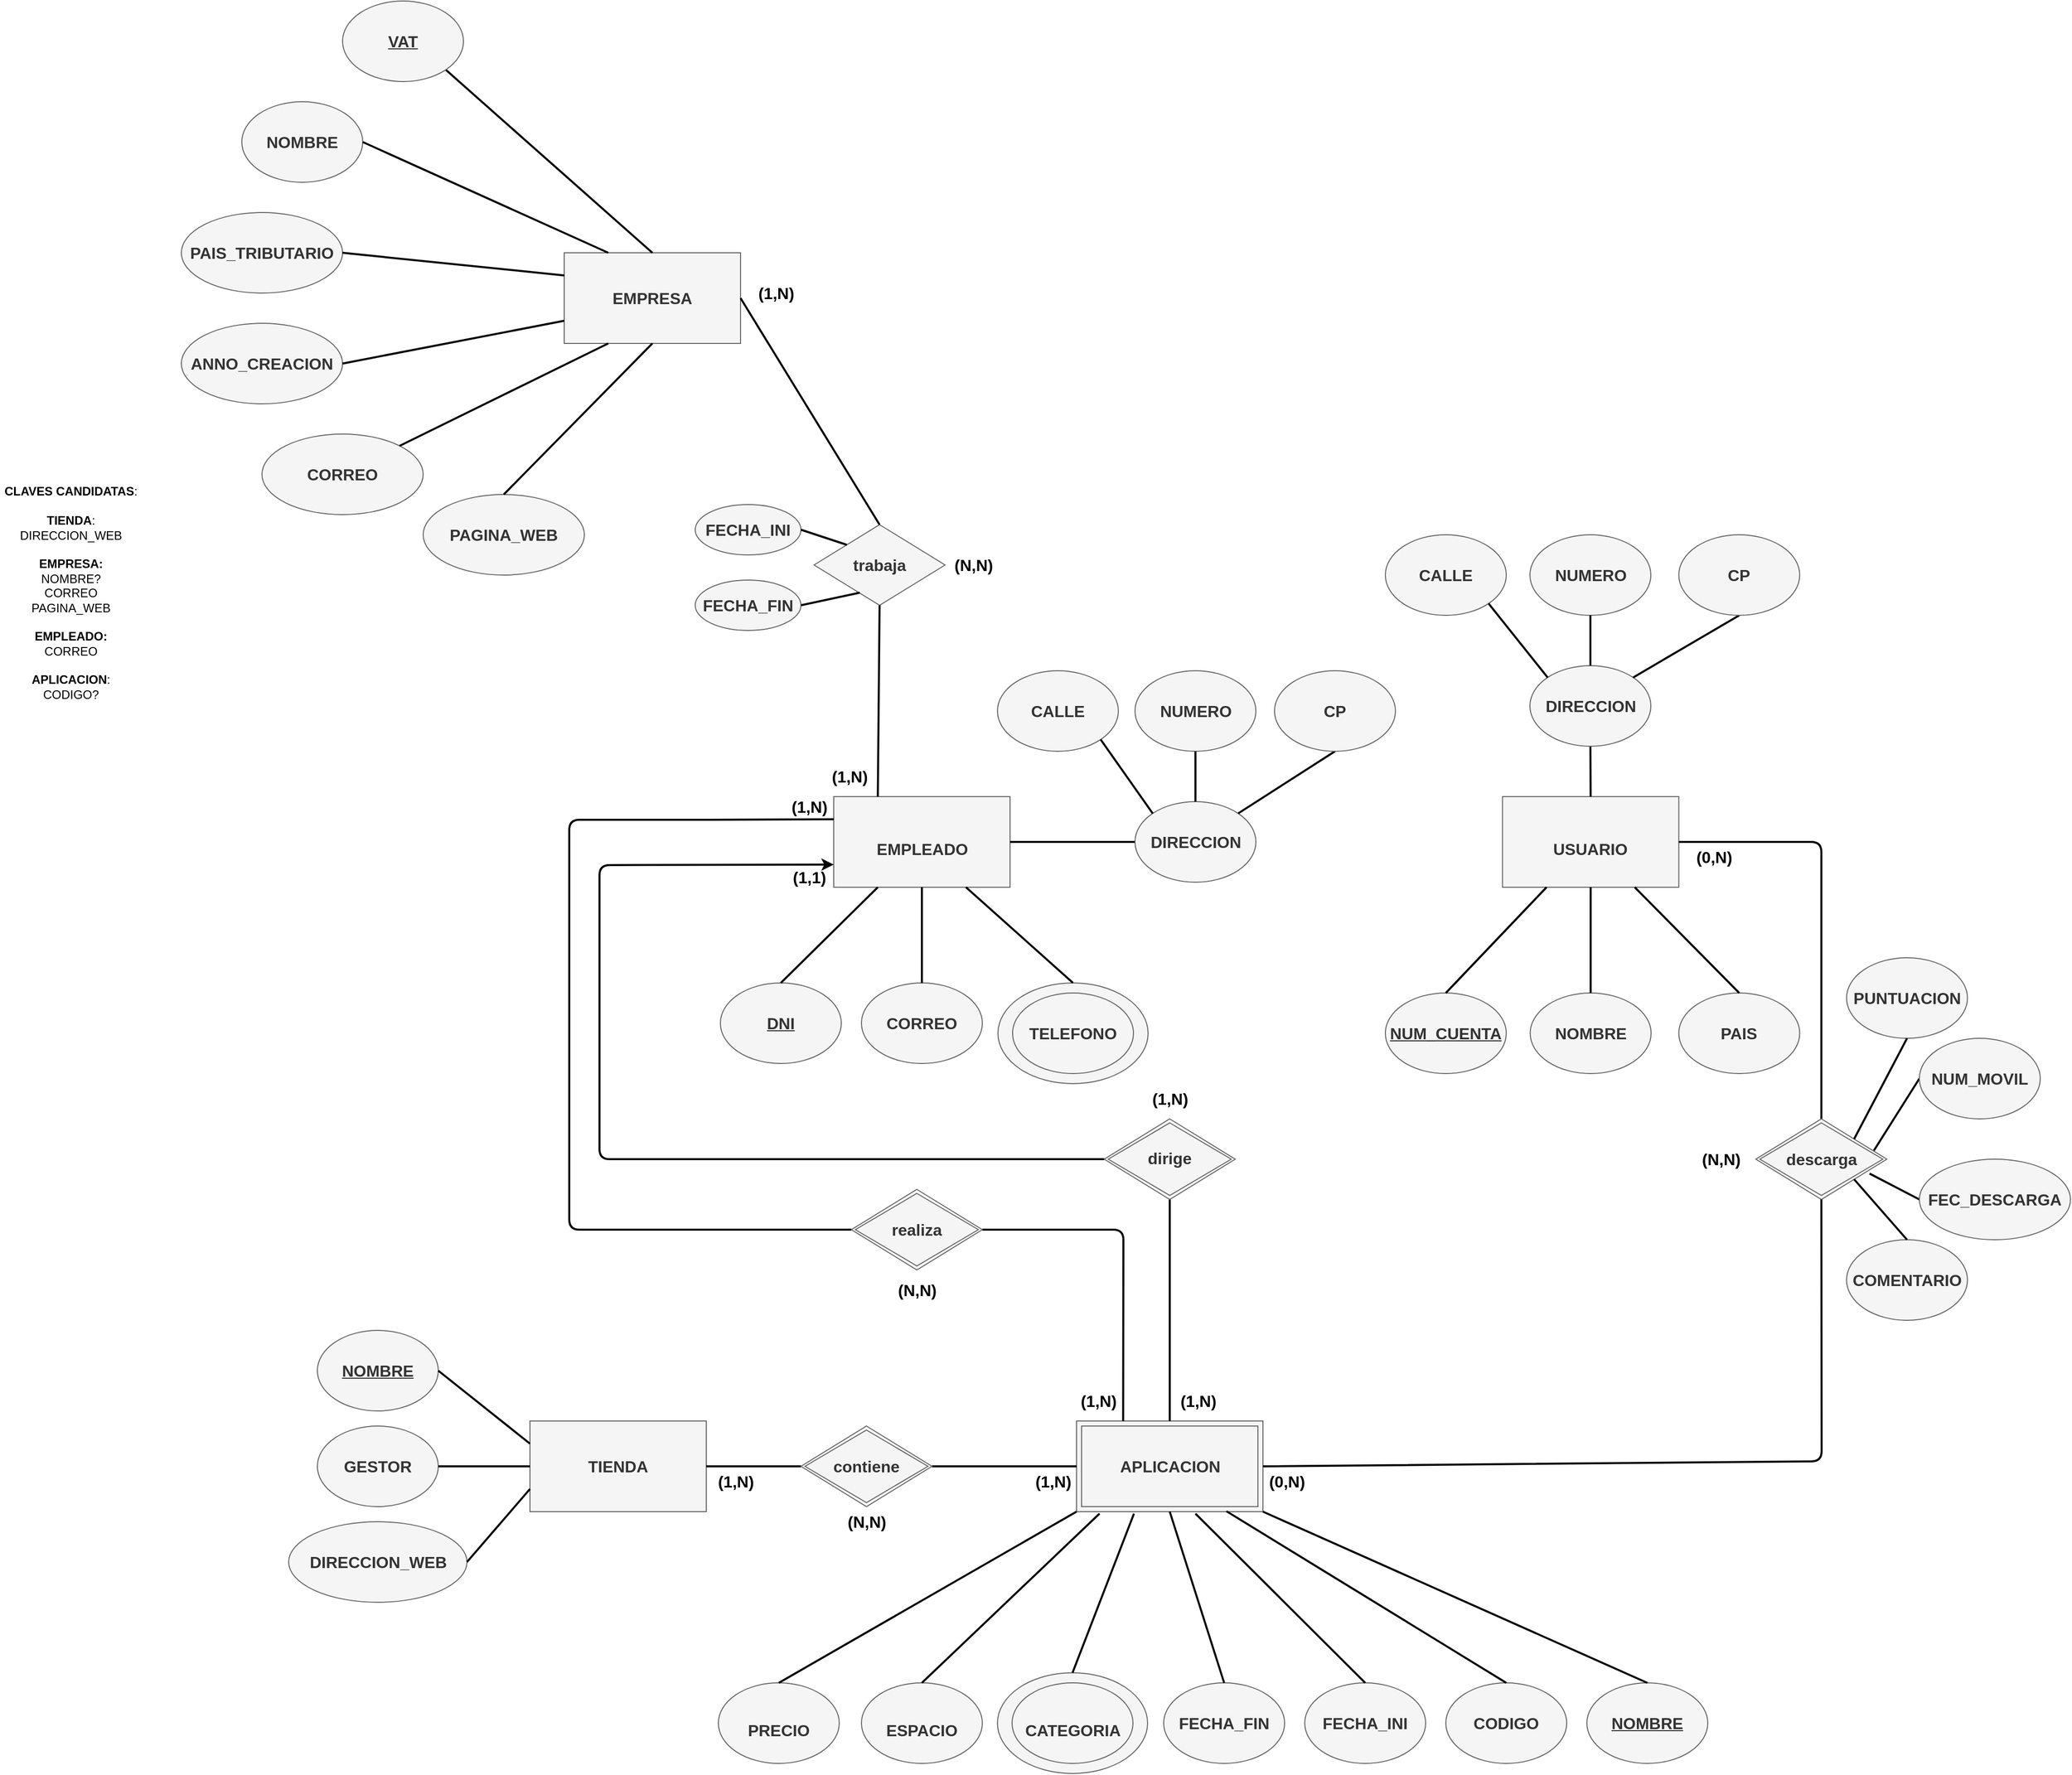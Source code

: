 <mxfile version="13.8.0" type="device"><diagram id="R2lEEEUBdFMjLlhIrx00" name="Page-1"><mxGraphModel dx="2496" dy="904" grid="1" gridSize="10" guides="1" tooltips="1" connect="1" arrows="1" fold="1" page="1" pageScale="1" pageWidth="850" pageHeight="1100" math="0" shadow="0" extFonts="Permanent Marker^https://fonts.googleapis.com/css?family=Permanent+Marker"><root><mxCell id="0"/><mxCell id="1" parent="0"/><mxCell id="q98V2oWcMQ2L0oPAiAOC-61" value="" style="ellipse;whiteSpace=wrap;html=1;fillColor=#f5f5f5;strokeColor=#666666;fontColor=#333333;fontStyle=0" parent="1" vertex="1"><mxGeometry x="425" y="2100" width="149" height="100" as="geometry"/></mxCell><mxCell id="q98V2oWcMQ2L0oPAiAOC-1" value="&lt;font style=&quot;font-size: 16px&quot;&gt;TIENDA&lt;/font&gt;" style="rounded=0;whiteSpace=wrap;html=1;fontStyle=1;fillColor=#f5f5f5;strokeColor=#666666;fontColor=#333333;" parent="1" vertex="1"><mxGeometry x="-39" y="1850" width="175" height="90" as="geometry"/></mxCell><mxCell id="q98V2oWcMQ2L0oPAiAOC-2" value="&lt;font style=&quot;font-size: 16px&quot;&gt;&lt;u&gt;&lt;b&gt;NOMBRE&lt;/b&gt;&lt;/u&gt;&lt;/font&gt;" style="ellipse;whiteSpace=wrap;html=1;fillColor=#f5f5f5;strokeColor=#666666;fontColor=#333333;" parent="1" vertex="1"><mxGeometry x="-250" y="1760" width="120" height="80" as="geometry"/></mxCell><mxCell id="q98V2oWcMQ2L0oPAiAOC-3" value="" style="endArrow=none;html=1;entryX=1;entryY=0.5;entryDx=0;entryDy=0;exitX=0;exitY=0.25;exitDx=0;exitDy=0;strokeWidth=2;" parent="1" source="q98V2oWcMQ2L0oPAiAOC-1" target="q98V2oWcMQ2L0oPAiAOC-2" edge="1"><mxGeometry width="50" height="50" relative="1" as="geometry"><mxPoint x="-103" y="1930" as="sourcePoint"/><mxPoint x="-53" y="1880" as="targetPoint"/></mxGeometry></mxCell><mxCell id="q98V2oWcMQ2L0oPAiAOC-4" value="&lt;font size=&quot;1&quot;&gt;&lt;b style=&quot;font-size: 16px&quot;&gt;DIRECCION_WEB&lt;/b&gt;&lt;/font&gt;" style="ellipse;whiteSpace=wrap;html=1;fillColor=#f5f5f5;strokeColor=#666666;fontColor=#333333;" parent="1" vertex="1"><mxGeometry x="-278.5" y="1950" width="177" height="80" as="geometry"/></mxCell><mxCell id="q98V2oWcMQ2L0oPAiAOC-5" value="" style="endArrow=none;html=1;entryX=1;entryY=0.5;entryDx=0;entryDy=0;exitX=0;exitY=0.75;exitDx=0;exitDy=0;strokeWidth=2;" parent="1" source="q98V2oWcMQ2L0oPAiAOC-1" target="q98V2oWcMQ2L0oPAiAOC-4" edge="1"><mxGeometry width="50" height="50" relative="1" as="geometry"><mxPoint x="32.5" y="1850" as="sourcePoint"/><mxPoint x="-70.574" y="1768.284" as="targetPoint"/></mxGeometry></mxCell><mxCell id="q98V2oWcMQ2L0oPAiAOC-7" value="&lt;font style=&quot;font-size: 16px&quot;&gt;EMPRESA&lt;/font&gt;" style="rounded=0;whiteSpace=wrap;html=1;fontStyle=1;fillColor=#f5f5f5;strokeColor=#666666;fontColor=#333333;" parent="1" vertex="1"><mxGeometry x="-5" y="690" width="175" height="90" as="geometry"/></mxCell><mxCell id="q98V2oWcMQ2L0oPAiAOC-8" value="&lt;font style=&quot;font-size: 16px&quot;&gt;&lt;span&gt;&lt;b&gt;NOMBRE&lt;/b&gt;&lt;/span&gt;&lt;/font&gt;" style="ellipse;whiteSpace=wrap;html=1;fillColor=#f5f5f5;strokeColor=#666666;fontColor=#333333;fontStyle=0" parent="1" vertex="1"><mxGeometry x="-325" y="540" width="120" height="80" as="geometry"/></mxCell><mxCell id="q98V2oWcMQ2L0oPAiAOC-10" value="" style="endArrow=none;html=1;entryX=1;entryY=0.5;entryDx=0;entryDy=0;exitX=0.25;exitY=0;exitDx=0;exitDy=0;strokeWidth=2;" parent="1" source="q98V2oWcMQ2L0oPAiAOC-7" target="q98V2oWcMQ2L0oPAiAOC-8" edge="1"><mxGeometry width="50" height="50" relative="1" as="geometry"><mxPoint x="-35" y="670" as="sourcePoint"/><mxPoint x="-128.074" y="588.284" as="targetPoint"/></mxGeometry></mxCell><mxCell id="q98V2oWcMQ2L0oPAiAOC-11" value="&lt;font style=&quot;font-size: 16px&quot;&gt;&lt;b&gt;PAIS_TRIBUTARIO&lt;/b&gt;&lt;/font&gt;" style="ellipse;whiteSpace=wrap;html=1;fillColor=#f5f5f5;strokeColor=#666666;fontColor=#333333;fontStyle=0" parent="1" vertex="1"><mxGeometry x="-385" y="650" width="160" height="80" as="geometry"/></mxCell><mxCell id="q98V2oWcMQ2L0oPAiAOC-12" value="" style="endArrow=none;html=1;entryX=1;entryY=0.5;entryDx=0;entryDy=0;exitX=0;exitY=0.25;exitDx=0;exitDy=0;strokeWidth=2;" parent="1" source="q98V2oWcMQ2L0oPAiAOC-7" target="q98V2oWcMQ2L0oPAiAOC-11" edge="1"><mxGeometry width="50" height="50" relative="1" as="geometry"><mxPoint x="38.75" y="690" as="sourcePoint"/><mxPoint x="-105" y="630" as="targetPoint"/></mxGeometry></mxCell><mxCell id="q98V2oWcMQ2L0oPAiAOC-13" value="&lt;font style=&quot;font-size: 16px&quot;&gt;&lt;b&gt;ANNO_CREACION&lt;/b&gt;&lt;/font&gt;" style="ellipse;whiteSpace=wrap;html=1;fillColor=#f5f5f5;strokeColor=#666666;fontColor=#333333;fontStyle=0" parent="1" vertex="1"><mxGeometry x="-385" y="760" width="160" height="80" as="geometry"/></mxCell><mxCell id="q98V2oWcMQ2L0oPAiAOC-14" value="" style="endArrow=none;html=1;entryX=1;entryY=0.5;entryDx=0;entryDy=0;exitX=0;exitY=0.75;exitDx=0;exitDy=0;strokeWidth=2;" parent="1" source="q98V2oWcMQ2L0oPAiAOC-7" target="q98V2oWcMQ2L0oPAiAOC-13" edge="1"><mxGeometry width="50" height="50" relative="1" as="geometry"><mxPoint x="38.75" y="690" as="sourcePoint"/><mxPoint x="-105" y="630" as="targetPoint"/></mxGeometry></mxCell><mxCell id="q98V2oWcMQ2L0oPAiAOC-15" value="&lt;font style=&quot;font-size: 16px&quot;&gt;&lt;b&gt;CORREO&lt;/b&gt;&lt;/font&gt;" style="ellipse;whiteSpace=wrap;html=1;fillColor=#f5f5f5;strokeColor=#666666;fontColor=#333333;fontStyle=0" parent="1" vertex="1"><mxGeometry x="-305" y="870" width="160" height="80" as="geometry"/></mxCell><mxCell id="q98V2oWcMQ2L0oPAiAOC-16" value="" style="endArrow=none;html=1;entryX=1;entryY=0;entryDx=0;entryDy=0;exitX=0.25;exitY=1;exitDx=0;exitDy=0;strokeWidth=2;" parent="1" source="q98V2oWcMQ2L0oPAiAOC-7" target="q98V2oWcMQ2L0oPAiAOC-15" edge="1"><mxGeometry width="50" height="50" relative="1" as="geometry"><mxPoint x="38.75" y="780" as="sourcePoint"/><mxPoint x="-105" y="840" as="targetPoint"/></mxGeometry></mxCell><mxCell id="q98V2oWcMQ2L0oPAiAOC-17" value="&lt;font style=&quot;font-size: 16px&quot;&gt;&lt;b&gt;PAGINA_WEB&lt;/b&gt;&lt;/font&gt;" style="ellipse;whiteSpace=wrap;html=1;fillColor=#f5f5f5;strokeColor=#666666;fontColor=#333333;fontStyle=0" parent="1" vertex="1"><mxGeometry x="-145" y="930" width="160" height="80" as="geometry"/></mxCell><mxCell id="q98V2oWcMQ2L0oPAiAOC-18" value="" style="endArrow=none;html=1;entryX=0.5;entryY=0;entryDx=0;entryDy=0;exitX=0.5;exitY=1;exitDx=0;exitDy=0;strokeWidth=2;" parent="1" source="q98V2oWcMQ2L0oPAiAOC-7" target="q98V2oWcMQ2L0oPAiAOC-17" edge="1"><mxGeometry width="50" height="50" relative="1" as="geometry"><mxPoint x="82.5" y="780" as="sourcePoint"/><mxPoint x="-85" y="930" as="targetPoint"/></mxGeometry></mxCell><mxCell id="q98V2oWcMQ2L0oPAiAOC-19" value="" style="endArrow=none;html=1;exitX=0.5;exitY=0;exitDx=0;exitDy=0;strokeWidth=2;entryX=1;entryY=1;entryDx=0;entryDy=0;" parent="1" source="q98V2oWcMQ2L0oPAiAOC-7" target="q98V2oWcMQ2L0oPAiAOC-20" edge="1"><mxGeometry width="50" height="50" relative="1" as="geometry"><mxPoint x="82.5" y="780" as="sourcePoint"/><mxPoint x="-105" y="530" as="targetPoint"/></mxGeometry></mxCell><mxCell id="q98V2oWcMQ2L0oPAiAOC-20" value="&lt;font style=&quot;font-size: 16px&quot;&gt;&lt;span&gt;&lt;b&gt;VAT&lt;/b&gt;&lt;/span&gt;&lt;/font&gt;" style="ellipse;whiteSpace=wrap;html=1;fillColor=#f5f5f5;strokeColor=#666666;fontColor=#333333;fontStyle=4" parent="1" vertex="1"><mxGeometry x="-225" y="440" width="120" height="80" as="geometry"/></mxCell><mxCell id="q98V2oWcMQ2L0oPAiAOC-21" value="&lt;div&gt;&lt;b&gt;CLAVES CANDIDATAS&lt;/b&gt;:&lt;/div&gt;&lt;div&gt;&lt;br&gt;&lt;/div&gt;&lt;div&gt;&lt;b&gt;TIENDA&lt;/b&gt;: &lt;br&gt;&lt;/div&gt;&lt;div&gt;DIRECCION_WEB&lt;/div&gt;&lt;div&gt;&lt;br&gt;&lt;/div&gt;&lt;div&gt;&lt;b&gt;EMPRESA: &lt;/b&gt;&lt;br&gt;&lt;/div&gt;&lt;div&gt;NOMBRE?&lt;br&gt;&lt;/div&gt;&lt;div&gt;CORREO&lt;br&gt;&lt;/div&gt;&lt;div&gt;PAGINA_WEB&lt;/div&gt;&lt;div&gt;&lt;b&gt;&lt;br&gt;&lt;/b&gt;&lt;/div&gt;&lt;div&gt;&lt;b&gt;EMPLEADO:&lt;/b&gt;&lt;/div&gt;&lt;div&gt;CORREO&lt;/div&gt;&lt;div&gt;&lt;br&gt;&lt;/div&gt;&lt;div&gt;&lt;b&gt;APLICACION&lt;/b&gt;:&lt;/div&gt;&lt;div&gt;CODIGO?&lt;br&gt;&lt;/div&gt;&lt;div&gt;&lt;br&gt;&lt;/div&gt;" style="text;html=1;align=center;verticalAlign=middle;resizable=0;points=[];autosize=1;" parent="1" vertex="1"><mxGeometry x="-565" y="920" width="140" height="230" as="geometry"/></mxCell><mxCell id="q98V2oWcMQ2L0oPAiAOC-55" value="&lt;font size=&quot;1&quot;&gt;&lt;b style=&quot;font-size: 16px&quot;&gt;APLICACION&lt;/b&gt;&lt;/font&gt;" style="shape=ext;margin=3;double=1;whiteSpace=wrap;html=1;align=center;fillColor=#f5f5f5;strokeColor=#666666;fontColor=#333333;" parent="1" vertex="1"><mxGeometry x="503.5" y="1850" width="185" height="90" as="geometry"/></mxCell><mxCell id="q98V2oWcMQ2L0oPAiAOC-56" value="&lt;font style=&quot;font-size: 16px&quot;&gt;&lt;span&gt;&lt;b&gt;CODIGO&lt;/b&gt;&lt;br&gt;&lt;/span&gt;&lt;/font&gt;" style="ellipse;whiteSpace=wrap;html=1;fillColor=#f5f5f5;strokeColor=#666666;fontColor=#333333;fontStyle=0" parent="1" vertex="1"><mxGeometry x="870" y="2110" width="120" height="80" as="geometry"/></mxCell><mxCell id="q98V2oWcMQ2L0oPAiAOC-57" value="&lt;font style=&quot;font-size: 16px&quot;&gt;&lt;span&gt;&lt;b&gt;NOMBRE&lt;/b&gt;&lt;br&gt;&lt;/span&gt;&lt;/font&gt;" style="ellipse;whiteSpace=wrap;html=1;fillColor=#f5f5f5;strokeColor=#666666;fontColor=#333333;fontStyle=4" parent="1" vertex="1"><mxGeometry x="1010" y="2110" width="120" height="80" as="geometry"/></mxCell><mxCell id="q98V2oWcMQ2L0oPAiAOC-58" value="&lt;font style=&quot;font-size: 16px&quot;&gt;&lt;span&gt;&lt;b&gt;FECHA_INI&lt;/b&gt;&lt;br&gt;&lt;/span&gt;&lt;/font&gt;" style="ellipse;whiteSpace=wrap;html=1;fillColor=#f5f5f5;strokeColor=#666666;fontColor=#333333;fontStyle=0" parent="1" vertex="1"><mxGeometry x="730" y="2110" width="120" height="80" as="geometry"/></mxCell><mxCell id="q98V2oWcMQ2L0oPAiAOC-59" value="&lt;b&gt;&lt;font style=&quot;font-size: 16px&quot;&gt;FECHA_FIN&lt;/font&gt;&lt;/b&gt;" style="ellipse;whiteSpace=wrap;html=1;fillColor=#f5f5f5;strokeColor=#666666;fontColor=#333333;fontStyle=0" parent="1" vertex="1"><mxGeometry x="590" y="2110" width="120" height="80" as="geometry"/></mxCell><mxCell id="q98V2oWcMQ2L0oPAiAOC-60" value="&lt;br&gt;&lt;b&gt;&lt;font style=&quot;font-size: 16px&quot;&gt;CATEGORIA&lt;/font&gt;&lt;/b&gt;" style="ellipse;whiteSpace=wrap;html=1;fillColor=#f5f5f5;strokeColor=#666666;fontColor=#333333;fontStyle=0;verticalAlign=middle;" parent="1" vertex="1"><mxGeometry x="439.5" y="2110" width="120" height="80" as="geometry"/></mxCell><mxCell id="q98V2oWcMQ2L0oPAiAOC-62" value="&lt;br&gt;&lt;b&gt;&lt;font style=&quot;font-size: 16px&quot;&gt;ESPACIO&lt;/font&gt;&lt;/b&gt;" style="ellipse;whiteSpace=wrap;html=1;fillColor=#f5f5f5;strokeColor=#666666;fontColor=#333333;fontStyle=0;verticalAlign=middle;" parent="1" vertex="1"><mxGeometry x="290" y="2110" width="120" height="80" as="geometry"/></mxCell><mxCell id="q98V2oWcMQ2L0oPAiAOC-63" value="&lt;br&gt;&lt;b&gt;&lt;font style=&quot;font-size: 16px&quot;&gt;PRECIO&lt;/font&gt;&lt;/b&gt;" style="ellipse;whiteSpace=wrap;html=1;fillColor=#f5f5f5;strokeColor=#666666;fontColor=#333333;fontStyle=0" parent="1" vertex="1"><mxGeometry x="148" y="2110" width="120" height="80" as="geometry"/></mxCell><mxCell id="q98V2oWcMQ2L0oPAiAOC-65" value="" style="endArrow=none;html=1;strokeWidth=2;entryX=0.5;entryY=0;entryDx=0;entryDy=0;exitX=1;exitY=1;exitDx=0;exitDy=0;" parent="1" source="q98V2oWcMQ2L0oPAiAOC-55" target="q98V2oWcMQ2L0oPAiAOC-57" edge="1"><mxGeometry width="50" height="50" relative="1" as="geometry"><mxPoint x="798.5" y="1870" as="sourcePoint"/><mxPoint x="848.5" y="1820" as="targetPoint"/></mxGeometry></mxCell><mxCell id="q98V2oWcMQ2L0oPAiAOC-66" value="" style="endArrow=none;html=1;strokeWidth=2;entryX=0.5;entryY=0;entryDx=0;entryDy=0;exitX=0.804;exitY=0.995;exitDx=0;exitDy=0;exitPerimeter=0;" parent="1" source="q98V2oWcMQ2L0oPAiAOC-55" target="q98V2oWcMQ2L0oPAiAOC-56" edge="1"><mxGeometry width="50" height="50" relative="1" as="geometry"><mxPoint x="596" y="1850" as="sourcePoint"/><mxPoint x="853.0" y="1620" as="targetPoint"/></mxGeometry></mxCell><mxCell id="q98V2oWcMQ2L0oPAiAOC-67" value="" style="endArrow=none;html=1;strokeWidth=2;entryX=0.5;entryY=0;entryDx=0;entryDy=0;exitX=0.638;exitY=1.022;exitDx=0;exitDy=0;exitPerimeter=0;" parent="1" source="q98V2oWcMQ2L0oPAiAOC-55" target="q98V2oWcMQ2L0oPAiAOC-58" edge="1"><mxGeometry width="50" height="50" relative="1" as="geometry"><mxPoint x="642.25" y="1850" as="sourcePoint"/><mxPoint x="853.0" y="1720" as="targetPoint"/></mxGeometry></mxCell><mxCell id="q98V2oWcMQ2L0oPAiAOC-68" value="" style="endArrow=none;html=1;strokeWidth=2;entryX=0.5;entryY=0;entryDx=0;entryDy=0;exitX=0.5;exitY=1;exitDx=0;exitDy=0;" parent="1" source="q98V2oWcMQ2L0oPAiAOC-55" target="q98V2oWcMQ2L0oPAiAOC-59" edge="1"><mxGeometry width="50" height="50" relative="1" as="geometry"><mxPoint x="571" y="1943" as="sourcePoint"/><mxPoint x="748" y="2110" as="targetPoint"/></mxGeometry></mxCell><mxCell id="q98V2oWcMQ2L0oPAiAOC-69" value="" style="endArrow=none;html=1;strokeWidth=2;entryX=0.5;entryY=0;entryDx=0;entryDy=0;exitX=0.308;exitY=1.022;exitDx=0;exitDy=0;exitPerimeter=0;" parent="1" source="q98V2oWcMQ2L0oPAiAOC-55" target="q98V2oWcMQ2L0oPAiAOC-61" edge="1"><mxGeometry width="50" height="50" relative="1" as="geometry"><mxPoint x="688.5" y="1895" as="sourcePoint"/><mxPoint x="853.0" y="1920" as="targetPoint"/></mxGeometry></mxCell><mxCell id="q98V2oWcMQ2L0oPAiAOC-70" value="" style="endArrow=none;html=1;strokeWidth=2;entryX=0.5;entryY=0;entryDx=0;entryDy=0;exitX=0.123;exitY=1.022;exitDx=0;exitDy=0;exitPerimeter=0;" parent="1" source="q98V2oWcMQ2L0oPAiAOC-55" target="q98V2oWcMQ2L0oPAiAOC-62" edge="1"><mxGeometry width="50" height="50" relative="1" as="geometry"><mxPoint x="688.5" y="1917.5" as="sourcePoint"/><mxPoint x="838.5" y="2020" as="targetPoint"/></mxGeometry></mxCell><mxCell id="q98V2oWcMQ2L0oPAiAOC-71" value="" style="endArrow=none;html=1;strokeWidth=2;entryX=0.5;entryY=0;entryDx=0;entryDy=0;exitX=0;exitY=1;exitDx=0;exitDy=0;" parent="1" source="q98V2oWcMQ2L0oPAiAOC-55" target="q98V2oWcMQ2L0oPAiAOC-63" edge="1"><mxGeometry width="50" height="50" relative="1" as="geometry"><mxPoint x="642.25" y="1940" as="sourcePoint"/><mxPoint x="853.0" y="2125" as="targetPoint"/></mxGeometry></mxCell><mxCell id="q98V2oWcMQ2L0oPAiAOC-72" value="" style="ellipse;whiteSpace=wrap;html=1;fillColor=#f5f5f5;strokeColor=#666666;fontColor=#333333;fontStyle=0" parent="1" vertex="1"><mxGeometry x="425.5" y="1415" width="149" height="100" as="geometry"/></mxCell><mxCell id="q98V2oWcMQ2L0oPAiAOC-88" value="&lt;br&gt;&lt;font style=&quot;font-size: 16px&quot;&gt;EMPLEADO&lt;/font&gt;" style="rounded=0;whiteSpace=wrap;html=1;fontStyle=1;fillColor=#f5f5f5;strokeColor=#666666;fontColor=#333333;" parent="1" vertex="1"><mxGeometry x="262.5" y="1230" width="175" height="90" as="geometry"/></mxCell><mxCell id="q98V2oWcMQ2L0oPAiAOC-89" value="&lt;br&gt;&lt;font style=&quot;font-size: 16px&quot;&gt;USUARIO&lt;/font&gt;" style="rounded=0;whiteSpace=wrap;html=1;fontStyle=1;fillColor=#f5f5f5;strokeColor=#666666;fontColor=#333333;" parent="1" vertex="1"><mxGeometry x="926.25" y="1230" width="175" height="90" as="geometry"/></mxCell><mxCell id="q98V2oWcMQ2L0oPAiAOC-91" value="&lt;font style=&quot;font-size: 16px&quot;&gt;&lt;span&gt;&lt;b&gt;DNI&lt;/b&gt;&lt;/span&gt;&lt;/font&gt;" style="ellipse;whiteSpace=wrap;html=1;fillColor=#f5f5f5;strokeColor=#666666;fontColor=#333333;fontStyle=4" parent="1" vertex="1"><mxGeometry x="150" y="1415" width="120" height="80" as="geometry"/></mxCell><mxCell id="q98V2oWcMQ2L0oPAiAOC-92" value="&lt;font style=&quot;font-size: 16px&quot;&gt;&lt;span&gt;&lt;b&gt;CORREO&lt;/b&gt;&lt;/span&gt;&lt;/font&gt;" style="ellipse;whiteSpace=wrap;html=1;fillColor=#f5f5f5;strokeColor=#666666;fontColor=#333333;fontStyle=0" parent="1" vertex="1"><mxGeometry x="290" y="1415" width="120" height="80" as="geometry"/></mxCell><mxCell id="q98V2oWcMQ2L0oPAiAOC-93" value="&lt;font style=&quot;font-size: 16px&quot;&gt;&lt;span&gt;&lt;b&gt;TELEFONO&lt;/b&gt;&lt;/span&gt;&lt;/font&gt;" style="ellipse;whiteSpace=wrap;html=1;fillColor=#f5f5f5;strokeColor=#666666;fontColor=#333333;fontStyle=0" parent="1" vertex="1"><mxGeometry x="440" y="1425" width="120" height="80" as="geometry"/></mxCell><mxCell id="q98V2oWcMQ2L0oPAiAOC-94" value="" style="endArrow=none;html=1;entryX=0.25;entryY=1;entryDx=0;entryDy=0;exitX=0.5;exitY=0;exitDx=0;exitDy=0;strokeWidth=2;" parent="1" source="q98V2oWcMQ2L0oPAiAOC-91" target="q98V2oWcMQ2L0oPAiAOC-88" edge="1"><mxGeometry width="50" height="50" relative="1" as="geometry"><mxPoint x="212.5" y="1365" as="sourcePoint"/><mxPoint x="182.25" y="1295" as="targetPoint"/></mxGeometry></mxCell><mxCell id="q98V2oWcMQ2L0oPAiAOC-95" value="" style="endArrow=none;html=1;entryX=0.5;entryY=1;entryDx=0;entryDy=0;exitX=0.5;exitY=0;exitDx=0;exitDy=0;strokeWidth=2;" parent="1" source="q98V2oWcMQ2L0oPAiAOC-92" target="q98V2oWcMQ2L0oPAiAOC-88" edge="1"><mxGeometry width="50" height="50" relative="1" as="geometry"><mxPoint x="185" y="1425" as="sourcePoint"/><mxPoint x="306.25" y="1320" as="targetPoint"/></mxGeometry></mxCell><mxCell id="q98V2oWcMQ2L0oPAiAOC-96" value="" style="endArrow=none;html=1;entryX=0.75;entryY=1;entryDx=0;entryDy=0;exitX=0.5;exitY=0;exitDx=0;exitDy=0;strokeWidth=2;" parent="1" source="q98V2oWcMQ2L0oPAiAOC-72" target="q98V2oWcMQ2L0oPAiAOC-88" edge="1"><mxGeometry width="50" height="50" relative="1" as="geometry"><mxPoint x="500.5" y="1415" as="sourcePoint"/><mxPoint x="350" y="1320" as="targetPoint"/></mxGeometry></mxCell><mxCell id="q98V2oWcMQ2L0oPAiAOC-97" value="&lt;font style=&quot;font-size: 16px&quot;&gt;&lt;span&gt;&lt;b&gt;NUM_CUENTA&lt;/b&gt;&lt;br&gt;&lt;/span&gt;&lt;/font&gt;" style="ellipse;whiteSpace=wrap;html=1;fillColor=#f5f5f5;strokeColor=#666666;fontColor=#333333;fontStyle=4" parent="1" vertex="1"><mxGeometry x="810" y="1425" width="120" height="80" as="geometry"/></mxCell><mxCell id="q98V2oWcMQ2L0oPAiAOC-98" value="&lt;font style=&quot;font-size: 16px&quot;&gt;&lt;span&gt;&lt;b&gt;NOMBRE&lt;/b&gt;&lt;br&gt;&lt;/span&gt;&lt;/font&gt;" style="ellipse;whiteSpace=wrap;html=1;fillColor=#f5f5f5;strokeColor=#666666;fontColor=#333333;fontStyle=0" parent="1" vertex="1"><mxGeometry x="953.75" y="1425" width="120" height="80" as="geometry"/></mxCell><mxCell id="q98V2oWcMQ2L0oPAiAOC-99" value="" style="endArrow=none;html=1;entryX=0.25;entryY=1;entryDx=0;entryDy=0;exitX=0.5;exitY=0;exitDx=0;exitDy=0;strokeWidth=2;" parent="1" source="q98V2oWcMQ2L0oPAiAOC-97" target="q98V2oWcMQ2L0oPAiAOC-89" edge="1"><mxGeometry width="50" height="50" relative="1" as="geometry"><mxPoint x="1005" y="1355" as="sourcePoint"/><mxPoint x="1098.75" y="1250" as="targetPoint"/></mxGeometry></mxCell><mxCell id="q98V2oWcMQ2L0oPAiAOC-100" value="" style="endArrow=none;html=1;entryX=0.5;entryY=1;entryDx=0;entryDy=0;exitX=0.5;exitY=0;exitDx=0;exitDy=0;strokeWidth=2;" parent="1" source="q98V2oWcMQ2L0oPAiAOC-98" target="q98V2oWcMQ2L0oPAiAOC-89" edge="1"><mxGeometry width="50" height="50" relative="1" as="geometry"><mxPoint x="1251.75" y="1415" as="sourcePoint"/><mxPoint x="1145" y="1320" as="targetPoint"/></mxGeometry></mxCell><mxCell id="q98V2oWcMQ2L0oPAiAOC-101" value="&lt;font style=&quot;font-size: 16px&quot;&gt;&lt;b&gt;trabaja&lt;/b&gt;&lt;/font&gt;" style="shape=rhombus;perimeter=rhombusPerimeter;whiteSpace=wrap;html=1;align=center;fillColor=#f5f5f5;strokeColor=#666666;fontColor=#333333;" parent="1" vertex="1"><mxGeometry x="243" y="960" width="130" height="80" as="geometry"/></mxCell><mxCell id="q98V2oWcMQ2L0oPAiAOC-102" value="" style="endArrow=none;html=1;strokeWidth=2;entryX=1;entryY=0.5;entryDx=0;entryDy=0;exitX=0.5;exitY=0;exitDx=0;exitDy=0;" parent="1" source="q98V2oWcMQ2L0oPAiAOC-101" target="q98V2oWcMQ2L0oPAiAOC-7" edge="1"><mxGeometry width="50" height="50" relative="1" as="geometry"><mxPoint x="245" y="1050" as="sourcePoint"/><mxPoint x="295" y="1000" as="targetPoint"/></mxGeometry></mxCell><mxCell id="q98V2oWcMQ2L0oPAiAOC-103" value="" style="endArrow=none;html=1;strokeWidth=2;exitX=0.25;exitY=0;exitDx=0;exitDy=0;entryX=0.5;entryY=1;entryDx=0;entryDy=0;" parent="1" source="q98V2oWcMQ2L0oPAiAOC-88" target="q98V2oWcMQ2L0oPAiAOC-101" edge="1"><mxGeometry width="50" height="50" relative="1" as="geometry"><mxPoint x="320" y="1210" as="sourcePoint"/><mxPoint x="315" y="1040" as="targetPoint"/></mxGeometry></mxCell><mxCell id="q98V2oWcMQ2L0oPAiAOC-105" value="(1,N)" style="text;html=1;align=center;verticalAlign=middle;resizable=0;points=[];autosize=1;fontStyle=1;fontSize=16;" parent="1" vertex="1"><mxGeometry x="180" y="720" width="50" height="20" as="geometry"/></mxCell><mxCell id="q98V2oWcMQ2L0oPAiAOC-106" value="(1,N)" style="text;html=1;align=center;verticalAlign=middle;resizable=0;points=[];autosize=1;fontStyle=1;fontSize=16;" parent="1" vertex="1"><mxGeometry x="252.5" y="1200" width="50" height="20" as="geometry"/></mxCell><mxCell id="q98V2oWcMQ2L0oPAiAOC-107" value="(N,N)" style="text;html=1;align=center;verticalAlign=middle;resizable=0;points=[];autosize=1;fontStyle=1;fontSize=16;" parent="1" vertex="1"><mxGeometry x="375.5" y="990" width="50" height="20" as="geometry"/></mxCell><mxCell id="q98V2oWcMQ2L0oPAiAOC-109" value="&lt;font style=&quot;font-size: 16px&quot;&gt;&lt;b&gt;FECHA_INI&lt;/b&gt;&lt;/font&gt;" style="ellipse;whiteSpace=wrap;html=1;fillColor=#f5f5f5;strokeColor=#666666;fontColor=#333333;fontStyle=0" parent="1" vertex="1"><mxGeometry x="125" y="940" width="105" height="50" as="geometry"/></mxCell><mxCell id="q98V2oWcMQ2L0oPAiAOC-110" value="" style="endArrow=none;html=1;entryX=1;entryY=0.5;entryDx=0;entryDy=0;exitX=0;exitY=0;exitDx=0;exitDy=0;strokeWidth=2;" parent="1" source="q98V2oWcMQ2L0oPAiAOC-101" target="q98V2oWcMQ2L0oPAiAOC-109" edge="1"><mxGeometry width="50" height="50" relative="1" as="geometry"><mxPoint x="560" y="990.0" as="sourcePoint"/><mxPoint x="352.819" y="1091.716" as="targetPoint"/></mxGeometry></mxCell><mxCell id="q98V2oWcMQ2L0oPAiAOC-111" value="&lt;font style=&quot;font-size: 16px&quot;&gt;&lt;b&gt;FECHA_FIN&lt;/b&gt;&lt;/font&gt;" style="ellipse;whiteSpace=wrap;html=1;fillColor=#f5f5f5;strokeColor=#666666;fontColor=#333333;fontStyle=0" parent="1" vertex="1"><mxGeometry x="125" y="1015" width="105" height="50" as="geometry"/></mxCell><mxCell id="q98V2oWcMQ2L0oPAiAOC-113" value="" style="endArrow=none;html=1;entryX=1;entryY=0.5;entryDx=0;entryDy=0;strokeWidth=2;exitX=0.349;exitY=0.844;exitDx=0;exitDy=0;exitPerimeter=0;" parent="1" source="q98V2oWcMQ2L0oPAiAOC-101" target="q98V2oWcMQ2L0oPAiAOC-111" edge="1"><mxGeometry width="50" height="50" relative="1" as="geometry"><mxPoint x="285" y="1030" as="sourcePoint"/><mxPoint x="230" y="1020" as="targetPoint"/></mxGeometry></mxCell><mxCell id="q98V2oWcMQ2L0oPAiAOC-116" value="" style="endArrow=none;html=1;strokeWidth=2;entryX=1;entryY=0.5;entryDx=0;entryDy=0;exitX=0;exitY=0.5;exitDx=0;exitDy=0;" parent="1" source="q98V2oWcMQ2L0oPAiAOC-120" target="q98V2oWcMQ2L0oPAiAOC-1" edge="1"><mxGeometry width="50" height="50" relative="1" as="geometry"><mxPoint x="48.5" y="2000" as="sourcePoint"/><mxPoint x="-149.0" y="2120" as="targetPoint"/></mxGeometry></mxCell><mxCell id="q98V2oWcMQ2L0oPAiAOC-117" value="" style="endArrow=none;html=1;strokeWidth=2;entryX=1;entryY=0.5;entryDx=0;entryDy=0;exitX=0;exitY=0.5;exitDx=0;exitDy=0;" parent="1" source="q98V2oWcMQ2L0oPAiAOC-55" target="q98V2oWcMQ2L0oPAiAOC-120" edge="1"><mxGeometry width="50" height="50" relative="1" as="geometry"><mxPoint x="100.25" y="1965" as="sourcePoint"/><mxPoint x="99.5" y="1875.0" as="targetPoint"/></mxGeometry></mxCell><mxCell id="q98V2oWcMQ2L0oPAiAOC-118" value="(1,N)" style="text;html=1;align=center;verticalAlign=middle;resizable=0;points=[];autosize=1;fontStyle=1;fontSize=16;" parent="1" vertex="1"><mxGeometry x="140" y="1900" width="50" height="20" as="geometry"/></mxCell><mxCell id="q98V2oWcMQ2L0oPAiAOC-119" value="(1,N)" style="text;html=1;align=center;verticalAlign=middle;resizable=0;points=[];autosize=1;fontStyle=1;fontSize=16;" parent="1" vertex="1"><mxGeometry x="455" y="1900" width="50" height="20" as="geometry"/></mxCell><mxCell id="q98V2oWcMQ2L0oPAiAOC-120" value="&lt;b&gt;contiene&lt;/b&gt;" style="shape=rhombus;double=1;perimeter=rhombusPerimeter;whiteSpace=wrap;html=1;align=center;fontSize=16;fillColor=#f5f5f5;strokeColor=#666666;fontColor=#333333;" parent="1" vertex="1"><mxGeometry x="230" y="1855" width="130" height="80" as="geometry"/></mxCell><mxCell id="q98V2oWcMQ2L0oPAiAOC-121" value="(N,N)" style="text;html=1;align=center;verticalAlign=middle;resizable=0;points=[];autosize=1;fontStyle=1;fontSize=16;" parent="1" vertex="1"><mxGeometry x="270" y="1940" width="50" height="20" as="geometry"/></mxCell><mxCell id="q98V2oWcMQ2L0oPAiAOC-124" value="" style="endArrow=none;html=1;strokeWidth=2;entryX=0;entryY=0.25;entryDx=0;entryDy=0;exitX=0;exitY=0.5;exitDx=0;exitDy=0;" parent="1" source="q98V2oWcMQ2L0oPAiAOC-136" target="q98V2oWcMQ2L0oPAiAOC-88" edge="1"><mxGeometry width="50" height="50" relative="1" as="geometry"><mxPoint x="280" y="1660" as="sourcePoint"/><mxPoint x="139.25" y="1220" as="targetPoint"/><Array as="points"><mxPoint y="1660"/><mxPoint y="1520"/><mxPoint y="1253"/><mxPoint x="130" y="1253"/></Array></mxGeometry></mxCell><mxCell id="q98V2oWcMQ2L0oPAiAOC-125" value="" style="endArrow=none;html=1;strokeWidth=2;entryX=1;entryY=0.5;entryDx=0;entryDy=0;exitX=0.25;exitY=0;exitDx=0;exitDy=0;" parent="1" source="q98V2oWcMQ2L0oPAiAOC-55" target="q98V2oWcMQ2L0oPAiAOC-136" edge="1"><mxGeometry width="50" height="50" relative="1" as="geometry"><mxPoint x="307.5" y="1660" as="sourcePoint"/><mxPoint x="410" y="1660" as="targetPoint"/><Array as="points"><mxPoint x="550" y="1660"/></Array></mxGeometry></mxCell><mxCell id="q98V2oWcMQ2L0oPAiAOC-126" value="(1,N)" style="text;html=1;align=center;verticalAlign=middle;resizable=0;points=[];autosize=1;fontStyle=1;fontSize=16;" parent="1" vertex="1"><mxGeometry x="212.5" y="1230" width="50" height="20" as="geometry"/></mxCell><mxCell id="q98V2oWcMQ2L0oPAiAOC-127" value="(1,N)" style="text;html=1;align=center;verticalAlign=middle;resizable=0;points=[];autosize=1;fontStyle=1;fontSize=16;" parent="1" vertex="1"><mxGeometry x="500" y="1820" width="50" height="20" as="geometry"/></mxCell><mxCell id="q98V2oWcMQ2L0oPAiAOC-128" value="" style="endArrow=classic;html=1;strokeWidth=2;fontSize=16;exitX=0;exitY=0.5;exitDx=0;exitDy=0;entryX=0;entryY=0.75;entryDx=0;entryDy=0;startArrow=none;startFill=0;endFill=1;" parent="1" source="q98V2oWcMQ2L0oPAiAOC-138" target="q98V2oWcMQ2L0oPAiAOC-88" edge="1"><mxGeometry width="50" height="50" relative="1" as="geometry"><mxPoint x="531" y="1590" as="sourcePoint"/><mxPoint x="290" y="1275" as="targetPoint"/><Array as="points"><mxPoint x="30" y="1590"/><mxPoint x="30" y="1298"/></Array></mxGeometry></mxCell><mxCell id="q98V2oWcMQ2L0oPAiAOC-133" value="" style="endArrow=none;html=1;strokeWidth=2;fontSize=16;entryX=0.5;entryY=1;entryDx=0;entryDy=0;" parent="1" target="q98V2oWcMQ2L0oPAiAOC-138" edge="1"><mxGeometry width="50" height="50" relative="1" as="geometry"><mxPoint x="596" y="1850" as="sourcePoint"/><mxPoint x="596" y="1630" as="targetPoint"/><Array as="points"><mxPoint x="596" y="1670"/></Array></mxGeometry></mxCell><mxCell id="q98V2oWcMQ2L0oPAiAOC-134" value="(1,N)" style="text;html=1;align=center;verticalAlign=middle;resizable=0;points=[];autosize=1;fontStyle=1;fontSize=16;" parent="1" vertex="1"><mxGeometry x="598.5" y="1820" width="50" height="20" as="geometry"/></mxCell><mxCell id="q98V2oWcMQ2L0oPAiAOC-135" value="(1,1)" style="text;html=1;align=center;verticalAlign=middle;resizable=0;points=[];autosize=1;fontStyle=1;fontSize=16;" parent="1" vertex="1"><mxGeometry x="212.5" y="1300" width="50" height="20" as="geometry"/></mxCell><mxCell id="q98V2oWcMQ2L0oPAiAOC-136" value="&lt;font style=&quot;font-size: 16px&quot;&gt;&lt;b&gt;realiza&lt;/b&gt;&lt;/font&gt;" style="shape=rhombus;double=1;perimeter=rhombusPerimeter;whiteSpace=wrap;html=1;align=center;fontSize=16;fillColor=#f5f5f5;strokeColor=#666666;fontColor=#333333;" parent="1" vertex="1"><mxGeometry x="280" y="1620" width="130" height="80" as="geometry"/></mxCell><mxCell id="q98V2oWcMQ2L0oPAiAOC-138" value="&lt;br&gt;&lt;font style=&quot;font-size: 16px&quot;&gt;&lt;b&gt;dirige&lt;/b&gt;&lt;/font&gt;" style="shape=rhombus;double=1;perimeter=rhombusPerimeter;whiteSpace=wrap;html=1;align=center;fontSize=16;fillColor=#f5f5f5;strokeColor=#666666;fontColor=#333333;verticalAlign=top;" parent="1" vertex="1"><mxGeometry x="531" y="1550" width="130" height="80" as="geometry"/></mxCell><mxCell id="q98V2oWcMQ2L0oPAiAOC-139" value="(N,N)" style="text;html=1;align=center;verticalAlign=middle;resizable=0;points=[];autosize=1;fontStyle=1;fontSize=16;" parent="1" vertex="1"><mxGeometry x="320" y="1710" width="50" height="20" as="geometry"/></mxCell><mxCell id="q98V2oWcMQ2L0oPAiAOC-140" value="(1,N)" style="text;html=1;align=center;verticalAlign=middle;resizable=0;points=[];autosize=1;fontStyle=1;fontSize=16;" parent="1" vertex="1"><mxGeometry x="571" y="1520" width="50" height="20" as="geometry"/></mxCell><mxCell id="q98V2oWcMQ2L0oPAiAOC-141" value="" style="endArrow=none;html=1;strokeWidth=2;fontSize=16;entryX=1;entryY=0.5;entryDx=0;entryDy=0;exitX=0.5;exitY=0;exitDx=0;exitDy=0;" parent="1" source="q98V2oWcMQ2L0oPAiAOC-142" target="q98V2oWcMQ2L0oPAiAOC-89" edge="1"><mxGeometry width="50" height="50" relative="1" as="geometry"><mxPoint x="1247.75" y="1680" as="sourcePoint"/><mxPoint x="753.75" y="1630" as="targetPoint"/><Array as="points"><mxPoint x="1242.75" y="1275"/></Array></mxGeometry></mxCell><mxCell id="q98V2oWcMQ2L0oPAiAOC-142" value="descarga" style="shape=rhombus;double=1;perimeter=rhombusPerimeter;whiteSpace=wrap;html=1;align=center;fontSize=16;fillColor=#f5f5f5;strokeColor=#666666;fontColor=#333333;verticalAlign=middle;fontStyle=1" parent="1" vertex="1"><mxGeometry x="1177.75" y="1550" width="130" height="80" as="geometry"/></mxCell><mxCell id="q98V2oWcMQ2L0oPAiAOC-143" value="" style="endArrow=none;html=1;strokeWidth=2;fontSize=16;entryX=0.5;entryY=1;entryDx=0;entryDy=0;exitX=1;exitY=0.5;exitDx=0;exitDy=0;" parent="1" source="q98V2oWcMQ2L0oPAiAOC-55" target="q98V2oWcMQ2L0oPAiAOC-142" edge="1"><mxGeometry width="50" height="50" relative="1" as="geometry"><mxPoint x="846.25" y="1895" as="sourcePoint"/><mxPoint x="1020" y="1275" as="targetPoint"/><Array as="points"><mxPoint x="1243" y="1890"/></Array></mxGeometry></mxCell><mxCell id="q98V2oWcMQ2L0oPAiAOC-144" value="(0,N)" style="text;html=1;align=center;verticalAlign=middle;resizable=0;points=[];autosize=1;fontStyle=1;fontSize=16;" parent="1" vertex="1"><mxGeometry x="687.25" y="1900" width="50" height="20" as="geometry"/></mxCell><mxCell id="q98V2oWcMQ2L0oPAiAOC-145" value="(0,N)" style="text;html=1;align=center;verticalAlign=middle;resizable=0;points=[];autosize=1;fontStyle=1;fontSize=16;" parent="1" vertex="1"><mxGeometry x="1111.25" y="1280" width="50" height="20" as="geometry"/></mxCell><mxCell id="q98V2oWcMQ2L0oPAiAOC-146" value="&lt;font style=&quot;font-size: 16px&quot;&gt;&lt;span&gt;&lt;b&gt;PUNTUACION&lt;/b&gt;&lt;/span&gt;&lt;/font&gt;" style="ellipse;whiteSpace=wrap;html=1;fillColor=#f5f5f5;strokeColor=#666666;fontColor=#333333;fontStyle=0" parent="1" vertex="1"><mxGeometry x="1267.75" y="1390" width="120" height="80" as="geometry"/></mxCell><mxCell id="q98V2oWcMQ2L0oPAiAOC-147" value="" style="endArrow=none;html=1;strokeWidth=2;fontSize=16;entryX=0.5;entryY=1;entryDx=0;entryDy=0;exitX=1;exitY=0;exitDx=0;exitDy=0;" parent="1" source="q98V2oWcMQ2L0oPAiAOC-142" target="q98V2oWcMQ2L0oPAiAOC-146" edge="1"><mxGeometry width="50" height="50" relative="1" as="geometry"><mxPoint x="753.75" y="1850" as="sourcePoint"/><mxPoint x="753.75" y="1630" as="targetPoint"/><Array as="points"/></mxGeometry></mxCell><mxCell id="q98V2oWcMQ2L0oPAiAOC-148" value="&lt;font style=&quot;font-size: 16px&quot;&gt;&lt;span&gt;&lt;b&gt;COMENTARIO&lt;/b&gt;&lt;br&gt;&lt;/span&gt;&lt;/font&gt;" style="ellipse;whiteSpace=wrap;html=1;fillColor=#f5f5f5;strokeColor=#666666;fontColor=#333333;fontStyle=0" parent="1" vertex="1"><mxGeometry x="1267.75" y="1670" width="120" height="80" as="geometry"/></mxCell><mxCell id="q98V2oWcMQ2L0oPAiAOC-149" value="" style="endArrow=none;html=1;strokeWidth=2;fontSize=16;entryX=0.5;entryY=0;entryDx=0;entryDy=0;exitX=1;exitY=1;exitDx=0;exitDy=0;" parent="1" source="q98V2oWcMQ2L0oPAiAOC-142" target="q98V2oWcMQ2L0oPAiAOC-148" edge="1"><mxGeometry width="50" height="50" relative="1" as="geometry"><mxPoint x="1275.25" y="1570" as="sourcePoint"/><mxPoint x="1357.75" y="1520" as="targetPoint"/><Array as="points"/></mxGeometry></mxCell><mxCell id="q98V2oWcMQ2L0oPAiAOC-150" value="" style="endArrow=none;html=1;strokeWidth=2;fontSize=16;exitX=0.901;exitY=0.393;exitDx=0;exitDy=0;entryX=0;entryY=0.5;entryDx=0;entryDy=0;exitPerimeter=0;" parent="1" source="q98V2oWcMQ2L0oPAiAOC-142" target="q98V2oWcMQ2L0oPAiAOC-151" edge="1"><mxGeometry width="50" height="50" relative="1" as="geometry"><mxPoint x="1275.25" y="1610" as="sourcePoint"/><mxPoint x="1407.75" y="1590" as="targetPoint"/><Array as="points"/></mxGeometry></mxCell><mxCell id="q98V2oWcMQ2L0oPAiAOC-151" value="&lt;font style=&quot;font-size: 16px&quot;&gt;&lt;span&gt;&lt;b&gt;NUM_MOVIL&lt;/b&gt;&lt;/span&gt;&lt;/font&gt;" style="ellipse;whiteSpace=wrap;html=1;fillColor=#f5f5f5;strokeColor=#666666;fontColor=#333333;fontStyle=0" parent="1" vertex="1"><mxGeometry x="1340" y="1470" width="120" height="80" as="geometry"/></mxCell><mxCell id="q98V2oWcMQ2L0oPAiAOC-153" value="(N,N)" style="text;html=1;align=center;verticalAlign=middle;resizable=0;points=[];autosize=1;fontStyle=1;fontSize=16;" parent="1" vertex="1"><mxGeometry x="1117.75" y="1580" width="50" height="20" as="geometry"/></mxCell><mxCell id="q98V2oWcMQ2L0oPAiAOC-154" value="" style="endArrow=none;html=1;strokeWidth=2;fontSize=16;exitX=0.868;exitY=0.679;exitDx=0;exitDy=0;exitPerimeter=0;entryX=0;entryY=0.5;entryDx=0;entryDy=0;" parent="1" source="q98V2oWcMQ2L0oPAiAOC-142" target="q98V2oWcMQ2L0oPAiAOC-155" edge="1"><mxGeometry width="50" height="50" relative="1" as="geometry"><mxPoint x="1294.88" y="1581.44" as="sourcePoint"/><mxPoint x="1367.75" y="1650" as="targetPoint"/><Array as="points"/></mxGeometry></mxCell><mxCell id="q98V2oWcMQ2L0oPAiAOC-155" value="&lt;font style=&quot;font-size: 16px&quot;&gt;&lt;span&gt;&lt;b&gt;FEC_DESCARGA&lt;/b&gt;&lt;/span&gt;&lt;/font&gt;" style="ellipse;whiteSpace=wrap;html=1;fillColor=#f5f5f5;strokeColor=#666666;fontColor=#333333;fontStyle=0" parent="1" vertex="1"><mxGeometry x="1340" y="1590" width="150" height="80" as="geometry"/></mxCell><mxCell id="v_g7rD0ObeGoS7ufQcge-15" value="" style="endArrow=none;html=1;strokeWidth=2;entryX=0;entryY=0.5;entryDx=0;entryDy=0;exitX=1;exitY=0.5;exitDx=0;exitDy=0;" parent="1" source="q98V2oWcMQ2L0oPAiAOC-88" target="v_g7rD0ObeGoS7ufQcge-21" edge="1"><mxGeometry width="50" height="50" relative="1" as="geometry"><mxPoint x="456.5" y="1280" as="sourcePoint"/><mxPoint x="621.5" y="1253.92" as="targetPoint"/></mxGeometry></mxCell><mxCell id="v_g7rD0ObeGoS7ufQcge-18" value="&lt;font style=&quot;font-size: 16px&quot;&gt;&lt;span&gt;&lt;b&gt;CALLE&lt;/b&gt;&lt;br&gt;&lt;/span&gt;&lt;/font&gt;" style="ellipse;whiteSpace=wrap;html=1;fillColor=#f5f5f5;strokeColor=#666666;fontColor=#333333;fontStyle=0" parent="1" vertex="1"><mxGeometry x="425" y="1105" width="120" height="80" as="geometry"/></mxCell><mxCell id="v_g7rD0ObeGoS7ufQcge-19" value="&lt;font style=&quot;font-size: 16px&quot;&gt;&lt;span&gt;&lt;b&gt;NUMERO&lt;/b&gt;&lt;br&gt;&lt;/span&gt;&lt;/font&gt;" style="ellipse;whiteSpace=wrap;html=1;fillColor=#f5f5f5;strokeColor=#666666;fontColor=#333333;fontStyle=0" parent="1" vertex="1"><mxGeometry x="561.5" y="1105" width="120" height="80" as="geometry"/></mxCell><mxCell id="v_g7rD0ObeGoS7ufQcge-21" value="&lt;font style=&quot;font-size: 16px&quot;&gt;&lt;span&gt;&lt;b&gt;DIRECCION&lt;/b&gt;&lt;br&gt;&lt;/span&gt;&lt;/font&gt;" style="ellipse;whiteSpace=wrap;html=1;fillColor=#f5f5f5;strokeColor=#666666;fontColor=#333333;fontStyle=0" parent="1" vertex="1"><mxGeometry x="561.5" y="1235" width="120" height="80" as="geometry"/></mxCell><mxCell id="v_g7rD0ObeGoS7ufQcge-22" value="" style="endArrow=none;html=1;strokeWidth=2;entryX=1;entryY=1;entryDx=0;entryDy=0;exitX=0;exitY=0;exitDx=0;exitDy=0;" parent="1" source="v_g7rD0ObeGoS7ufQcge-21" target="v_g7rD0ObeGoS7ufQcge-18" edge="1"><mxGeometry width="50" height="50" relative="1" as="geometry"><mxPoint x="590.075" y="1366.08" as="sourcePoint"/><mxPoint x="612.5" y="1315" as="targetPoint"/></mxGeometry></mxCell><mxCell id="v_g7rD0ObeGoS7ufQcge-23" value="" style="endArrow=none;html=1;strokeWidth=2;entryX=0.5;entryY=1;entryDx=0;entryDy=0;exitX=0.5;exitY=0;exitDx=0;exitDy=0;" parent="1" source="v_g7rD0ObeGoS7ufQcge-21" target="v_g7rD0ObeGoS7ufQcge-19" edge="1"><mxGeometry width="50" height="50" relative="1" as="geometry"><mxPoint x="570.074" y="1246.716" as="sourcePoint"/><mxPoint x="512" y="1185" as="targetPoint"/></mxGeometry></mxCell><mxCell id="v_g7rD0ObeGoS7ufQcge-24" value="" style="endArrow=none;html=1;strokeWidth=2;entryX=0.5;entryY=1;entryDx=0;entryDy=0;exitX=1;exitY=0;exitDx=0;exitDy=0;" parent="1" source="v_g7rD0ObeGoS7ufQcge-21" target="v_g7rD0ObeGoS7ufQcge-28" edge="1"><mxGeometry width="50" height="50" relative="1" as="geometry"><mxPoint x="612.5" y="1235" as="sourcePoint"/><mxPoint x="731.5" y="1205" as="targetPoint"/></mxGeometry></mxCell><mxCell id="v_g7rD0ObeGoS7ufQcge-28" value="&lt;font style=&quot;font-size: 16px&quot;&gt;&lt;span&gt;&lt;b&gt;CP&lt;/b&gt;&lt;br&gt;&lt;/span&gt;&lt;/font&gt;" style="ellipse;whiteSpace=wrap;html=1;fillColor=#f5f5f5;strokeColor=#666666;fontColor=#333333;fontStyle=0" parent="1" vertex="1"><mxGeometry x="700.0" y="1105" width="120" height="80" as="geometry"/></mxCell><mxCell id="v_g7rD0ObeGoS7ufQcge-33" value="&lt;font size=&quot;1&quot;&gt;&lt;b style=&quot;font-size: 16px&quot;&gt;GESTOR&lt;/b&gt;&lt;/font&gt;" style="ellipse;whiteSpace=wrap;html=1;fillColor=#f5f5f5;strokeColor=#666666;fontColor=#333333;" parent="1" vertex="1"><mxGeometry x="-250" y="1855" width="120" height="80" as="geometry"/></mxCell><mxCell id="v_g7rD0ObeGoS7ufQcge-35" value="" style="endArrow=none;html=1;entryX=1;entryY=0.5;entryDx=0;entryDy=0;exitX=0;exitY=0.5;exitDx=0;exitDy=0;strokeWidth=2;" parent="1" source="q98V2oWcMQ2L0oPAiAOC-1" target="v_g7rD0ObeGoS7ufQcge-33" edge="1"><mxGeometry width="50" height="50" relative="1" as="geometry"><mxPoint x="-39" y="1872.5" as="sourcePoint"/><mxPoint x="-120" y="1800" as="targetPoint"/></mxGeometry></mxCell><mxCell id="v_g7rD0ObeGoS7ufQcge-50" value="&lt;font style=&quot;font-size: 16px&quot;&gt;&lt;span&gt;&lt;b&gt;PAIS&lt;/b&gt;&lt;br&gt;&lt;/span&gt;&lt;/font&gt;" style="ellipse;whiteSpace=wrap;html=1;fillColor=#f5f5f5;strokeColor=#666666;fontColor=#333333;fontStyle=0" parent="1" vertex="1"><mxGeometry x="1101.25" y="1425" width="120" height="80" as="geometry"/></mxCell><mxCell id="v_g7rD0ObeGoS7ufQcge-51" value="" style="endArrow=none;html=1;strokeWidth=2;entryX=0.5;entryY=0;entryDx=0;entryDy=0;exitX=0.75;exitY=1;exitDx=0;exitDy=0;" parent="1" source="q98V2oWcMQ2L0oPAiAOC-89" target="v_g7rD0ObeGoS7ufQcge-50" edge="1"><mxGeometry width="50" height="50" relative="1" as="geometry"><mxPoint x="1197.75" y="1360" as="sourcePoint"/><mxPoint x="1322.897" y="1286.569" as="targetPoint"/></mxGeometry></mxCell><mxCell id="v_g7rD0ObeGoS7ufQcge-52" value="" style="endArrow=none;html=1;strokeWidth=2;entryX=0.5;entryY=1;entryDx=0;entryDy=0;exitX=0.5;exitY=0;exitDx=0;exitDy=0;" parent="1" source="q98V2oWcMQ2L0oPAiAOC-89" target="v_g7rD0ObeGoS7ufQcge-55" edge="1"><mxGeometry width="50" height="50" relative="1" as="geometry"><mxPoint x="827.5" y="1100" as="sourcePoint"/><mxPoint x="1011.5" y="1078.92" as="targetPoint"/></mxGeometry></mxCell><mxCell id="v_g7rD0ObeGoS7ufQcge-53" value="&lt;font style=&quot;font-size: 16px&quot;&gt;&lt;span&gt;&lt;b&gt;CALLE&lt;/b&gt;&lt;br&gt;&lt;/span&gt;&lt;/font&gt;" style="ellipse;whiteSpace=wrap;html=1;fillColor=#f5f5f5;strokeColor=#666666;fontColor=#333333;fontStyle=0" parent="1" vertex="1"><mxGeometry x="810" y="970" width="120" height="80" as="geometry"/></mxCell><mxCell id="v_g7rD0ObeGoS7ufQcge-54" value="&lt;font style=&quot;font-size: 16px&quot;&gt;&lt;span&gt;&lt;b&gt;NUMERO&lt;/b&gt;&lt;br&gt;&lt;/span&gt;&lt;/font&gt;" style="ellipse;whiteSpace=wrap;html=1;fillColor=#f5f5f5;strokeColor=#666666;fontColor=#333333;fontStyle=0" parent="1" vertex="1"><mxGeometry x="953.5" y="970" width="120" height="80" as="geometry"/></mxCell><mxCell id="v_g7rD0ObeGoS7ufQcge-55" value="&lt;font style=&quot;font-size: 16px&quot;&gt;&lt;span&gt;&lt;b&gt;DIRECCION&lt;/b&gt;&lt;br&gt;&lt;/span&gt;&lt;/font&gt;" style="ellipse;whiteSpace=wrap;html=1;fillColor=#f5f5f5;strokeColor=#666666;fontColor=#333333;fontStyle=0" parent="1" vertex="1"><mxGeometry x="953.5" y="1100" width="120" height="80" as="geometry"/></mxCell><mxCell id="v_g7rD0ObeGoS7ufQcge-56" value="" style="endArrow=none;html=1;strokeWidth=2;entryX=1;entryY=1;entryDx=0;entryDy=0;exitX=0;exitY=0;exitDx=0;exitDy=0;" parent="1" source="v_g7rD0ObeGoS7ufQcge-55" target="v_g7rD0ObeGoS7ufQcge-53" edge="1"><mxGeometry width="50" height="50" relative="1" as="geometry"><mxPoint x="982.075" y="1231.08" as="sourcePoint"/><mxPoint x="1004.5" y="1180" as="targetPoint"/></mxGeometry></mxCell><mxCell id="v_g7rD0ObeGoS7ufQcge-57" value="" style="endArrow=none;html=1;strokeWidth=2;entryX=0.5;entryY=1;entryDx=0;entryDy=0;exitX=0.5;exitY=0;exitDx=0;exitDy=0;" parent="1" source="v_g7rD0ObeGoS7ufQcge-55" target="v_g7rD0ObeGoS7ufQcge-54" edge="1"><mxGeometry width="50" height="50" relative="1" as="geometry"><mxPoint x="962.074" y="1111.716" as="sourcePoint"/><mxPoint x="904" y="1050" as="targetPoint"/></mxGeometry></mxCell><mxCell id="v_g7rD0ObeGoS7ufQcge-58" value="" style="endArrow=none;html=1;strokeWidth=2;entryX=0.5;entryY=1;entryDx=0;entryDy=0;exitX=1;exitY=0;exitDx=0;exitDy=0;" parent="1" source="v_g7rD0ObeGoS7ufQcge-55" target="v_g7rD0ObeGoS7ufQcge-59" edge="1"><mxGeometry width="50" height="50" relative="1" as="geometry"><mxPoint x="1004.5" y="1100" as="sourcePoint"/><mxPoint x="1123.5" y="1070" as="targetPoint"/></mxGeometry></mxCell><mxCell id="v_g7rD0ObeGoS7ufQcge-59" value="&lt;font style=&quot;font-size: 16px&quot;&gt;&lt;span&gt;&lt;b&gt;CP&lt;/b&gt;&lt;br&gt;&lt;/span&gt;&lt;/font&gt;" style="ellipse;whiteSpace=wrap;html=1;fillColor=#f5f5f5;strokeColor=#666666;fontColor=#333333;fontStyle=0" parent="1" vertex="1"><mxGeometry x="1101.25" y="970" width="120" height="80" as="geometry"/></mxCell></root></mxGraphModel></diagram></mxfile>